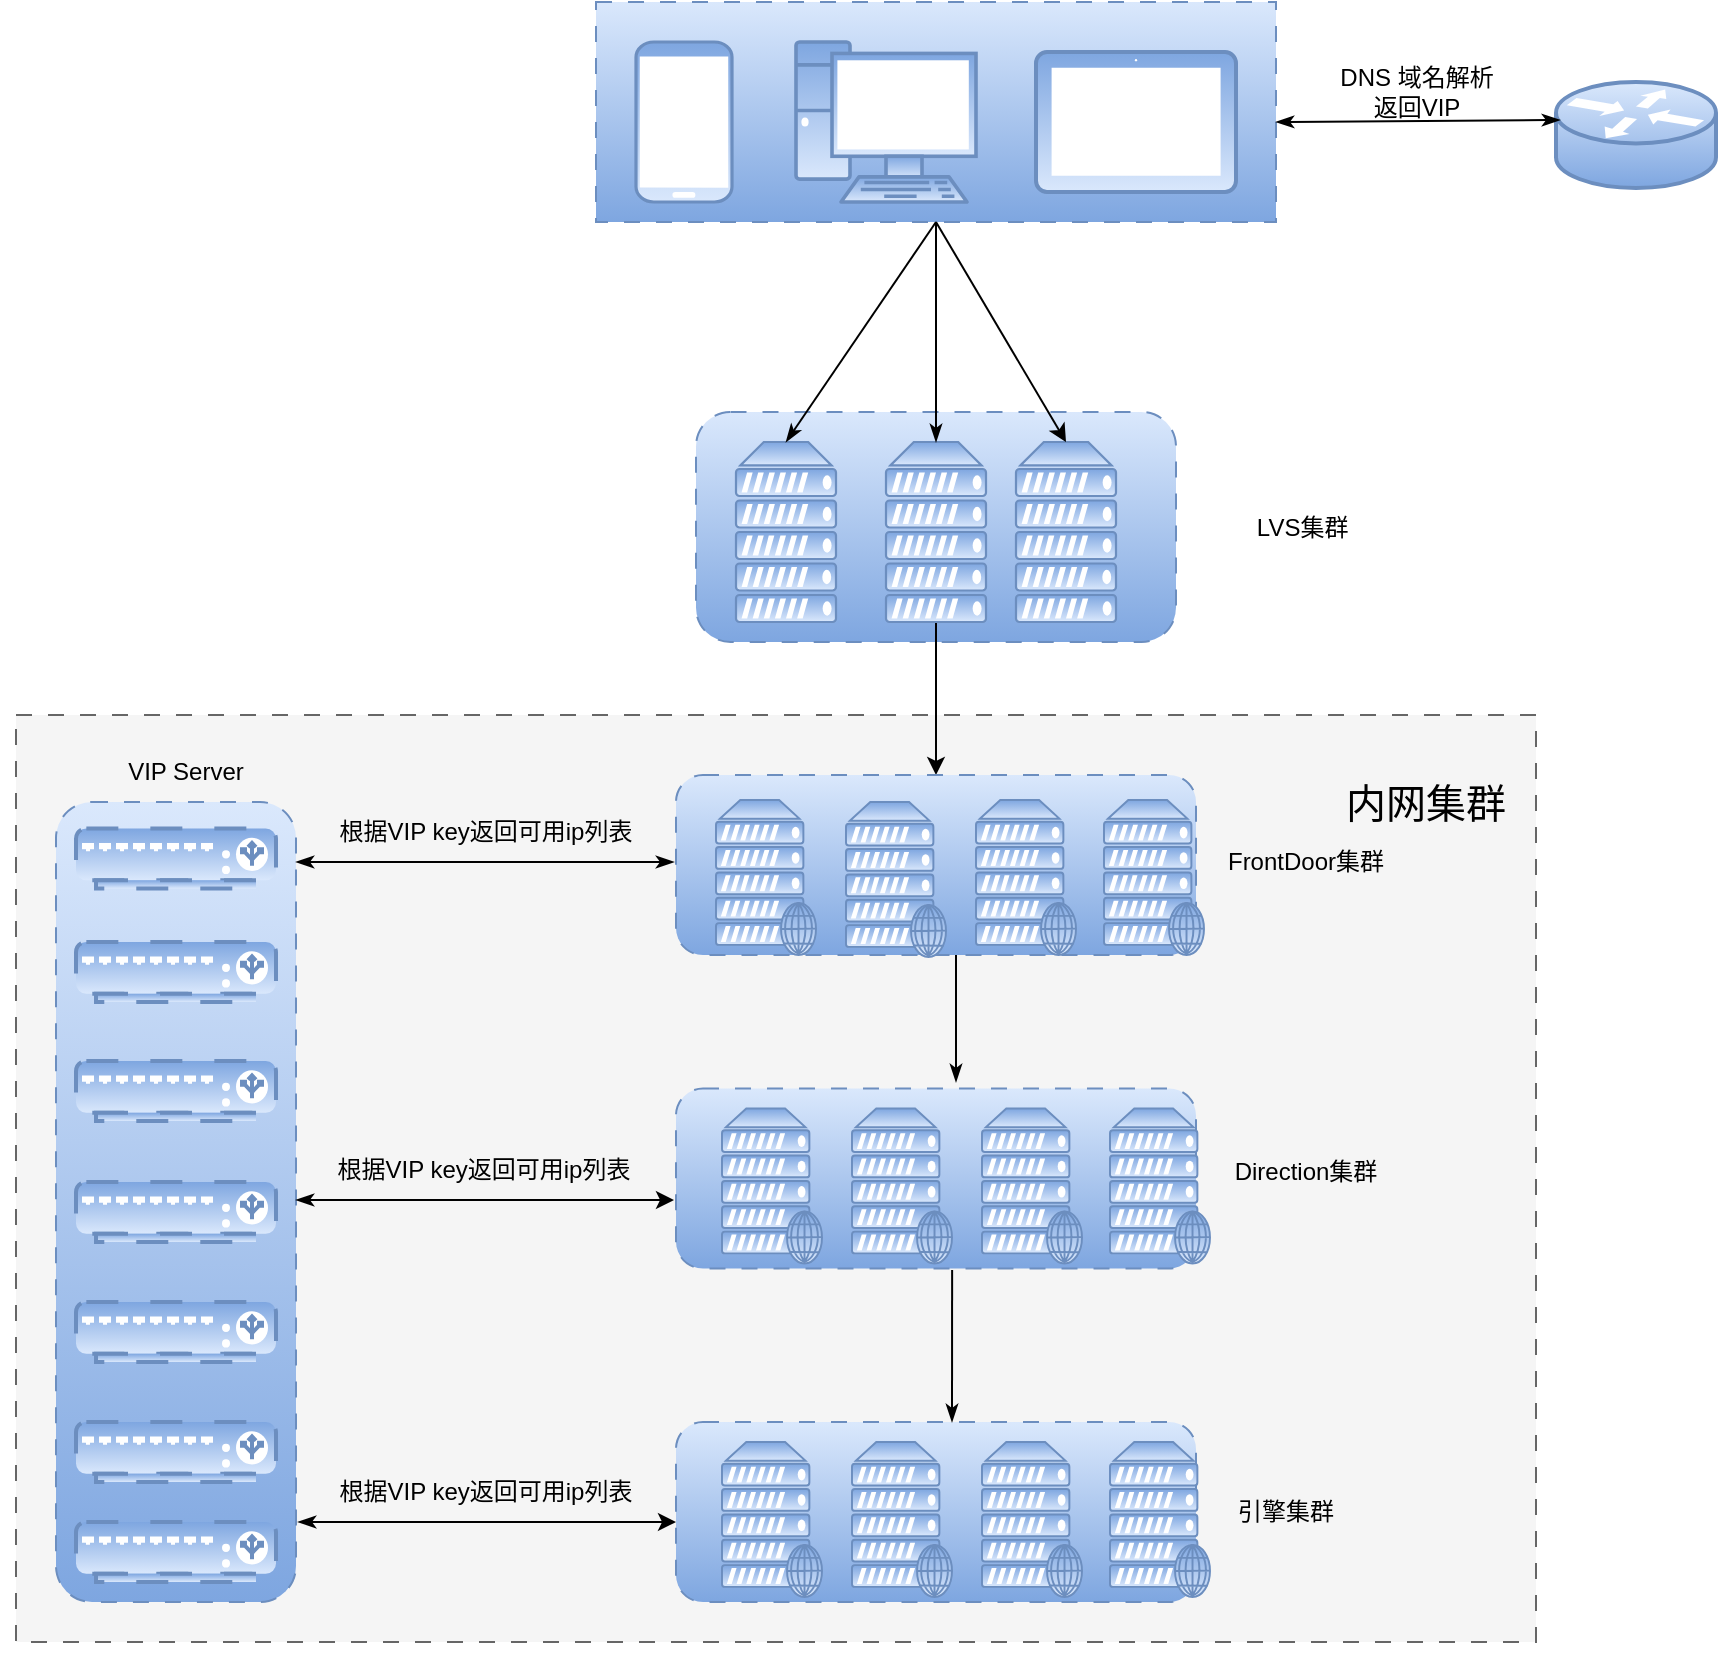 <mxfile version="21.0.2" type="github">
  <diagram id="OE4C1FlmMiVD_P9bkj5v" name="第 2 页">
    <mxGraphModel dx="1546" dy="835" grid="1" gridSize="10" guides="1" tooltips="1" connect="1" arrows="1" fold="1" page="1" pageScale="1" pageWidth="827" pageHeight="1169" math="0" shadow="0">
      <root>
        <mxCell id="0" />
        <mxCell id="1" parent="0" />
        <mxCell id="DwUHdm88fEw4uy0n-BkT-85" value="" style="group" parent="1" vertex="1" connectable="0">
          <mxGeometry x="500" y="170" width="850" height="820" as="geometry" />
        </mxCell>
        <mxCell id="DwUHdm88fEw4uy0n-BkT-75" value="" style="rounded=0;whiteSpace=wrap;html=1;dashed=1;dashPattern=8 8;fillColor=#f5f5f5;strokeColor=#666666;fontColor=#333333;" parent="DwUHdm88fEw4uy0n-BkT-85" vertex="1">
          <mxGeometry y="356.5" width="760" height="463.5" as="geometry" />
        </mxCell>
        <mxCell id="DwUHdm88fEw4uy0n-BkT-35" value="" style="rounded=1;whiteSpace=wrap;html=1;dashed=1;dashPattern=8 8;fillColor=#dae8fc;gradientColor=#7ea6e0;strokeColor=#6c8ebf;" parent="DwUHdm88fEw4uy0n-BkT-85" vertex="1">
          <mxGeometry x="20" y="400" width="120" height="400" as="geometry" />
        </mxCell>
        <mxCell id="DwUHdm88fEw4uy0n-BkT-13" value="" style="rounded=1;whiteSpace=wrap;html=1;dashed=1;dashPattern=8 8;fillColor=#dae8fc;gradientColor=#7ea6e0;strokeColor=#6c8ebf;" parent="DwUHdm88fEw4uy0n-BkT-85" vertex="1">
          <mxGeometry x="340" y="205" width="240" height="115" as="geometry" />
        </mxCell>
        <mxCell id="DwUHdm88fEw4uy0n-BkT-5" value="" style="rounded=0;whiteSpace=wrap;html=1;dashed=1;dashPattern=8 8;fillColor=#dae8fc;gradientColor=#7ea6e0;strokeColor=#6c8ebf;" parent="DwUHdm88fEw4uy0n-BkT-85" vertex="1">
          <mxGeometry x="290" width="340" height="110" as="geometry" />
        </mxCell>
        <mxCell id="JAS0rcEtX_ssPwYvnTY6-1" value="" style="shape=mxgraph.cisco.routers.router;html=1;dashed=0;strokeWidth=2;verticalLabelPosition=bottom;verticalAlign=top;fontFamily=Helvetica;fontSize=36;fillColor=#dae8fc;gradientColor=#7ea6e0;strokeColor=#6c8ebf;" parent="DwUHdm88fEw4uy0n-BkT-85" vertex="1">
          <mxGeometry x="770" y="40" width="80" height="53" as="geometry" />
        </mxCell>
        <mxCell id="BE5WXdWZNL40ZjaTnKKx-25" value="" style="endArrow=classicThin;html=1;rounded=0;entryX=0.025;entryY=0.358;entryDx=0;entryDy=0;entryPerimeter=0;endFill=1;startArrow=classicThin;startFill=1;" parent="DwUHdm88fEw4uy0n-BkT-85" target="JAS0rcEtX_ssPwYvnTY6-1" edge="1">
          <mxGeometry width="50" height="50" relative="1" as="geometry">
            <mxPoint x="630" y="60" as="sourcePoint" />
            <mxPoint x="410" y="180" as="targetPoint" />
          </mxGeometry>
        </mxCell>
        <mxCell id="DwUHdm88fEw4uy0n-BkT-4" value="DNS 域名解析&lt;br&gt;返回VIP" style="text;html=1;align=center;verticalAlign=middle;resizable=0;points=[];autosize=1;strokeColor=none;fillColor=none;" parent="DwUHdm88fEw4uy0n-BkT-85" vertex="1">
          <mxGeometry x="650" y="25" width="100" height="40" as="geometry" />
        </mxCell>
        <mxCell id="DwUHdm88fEw4uy0n-BkT-7" value="LVS集群&amp;nbsp;" style="text;html=1;strokeColor=none;fillColor=none;align=center;verticalAlign=middle;whiteSpace=wrap;rounded=0;" parent="DwUHdm88fEw4uy0n-BkT-85" vertex="1">
          <mxGeometry x="580" y="247.5" width="130" height="30" as="geometry" />
        </mxCell>
        <mxCell id="DwUHdm88fEw4uy0n-BkT-9" value="" style="verticalAlign=top;verticalLabelPosition=bottom;labelPosition=center;align=center;html=1;outlineConnect=0;fillColor=#dae8fc;strokeColor=#6c8ebf;gradientColor=#7ea6e0;gradientDirection=north;strokeWidth=2;shape=mxgraph.networks.server;" parent="DwUHdm88fEw4uy0n-BkT-85" vertex="1">
          <mxGeometry x="360" y="220" width="50" height="90" as="geometry" />
        </mxCell>
        <mxCell id="iC-HJO6leBHHmo9OM-_P-1" style="edgeStyle=orthogonalEdgeStyle;rounded=0;orthogonalLoop=1;jettySize=auto;html=1;entryX=0.5;entryY=0;entryDx=0;entryDy=0;" parent="DwUHdm88fEw4uy0n-BkT-85" source="DwUHdm88fEw4uy0n-BkT-10" target="DwUHdm88fEw4uy0n-BkT-52" edge="1">
          <mxGeometry relative="1" as="geometry" />
        </mxCell>
        <mxCell id="DwUHdm88fEw4uy0n-BkT-10" value="" style="verticalAlign=top;verticalLabelPosition=bottom;labelPosition=center;align=center;html=1;outlineConnect=0;fillColor=#dae8fc;strokeColor=#6c8ebf;gradientColor=#7ea6e0;gradientDirection=north;strokeWidth=2;shape=mxgraph.networks.server;" parent="DwUHdm88fEw4uy0n-BkT-85" vertex="1">
          <mxGeometry x="435" y="220" width="50" height="90" as="geometry" />
        </mxCell>
        <mxCell id="DwUHdm88fEw4uy0n-BkT-11" value="" style="verticalAlign=top;verticalLabelPosition=bottom;labelPosition=center;align=center;html=1;outlineConnect=0;fillColor=#dae8fc;strokeColor=#6c8ebf;gradientColor=#7ea6e0;gradientDirection=north;strokeWidth=2;shape=mxgraph.networks.server;" parent="DwUHdm88fEw4uy0n-BkT-85" vertex="1">
          <mxGeometry x="500" y="220" width="50" height="90" as="geometry" />
        </mxCell>
        <mxCell id="DwUHdm88fEw4uy0n-BkT-15" value="" style="endArrow=classic;html=1;rounded=0;exitX=0.5;exitY=1;exitDx=0;exitDy=0;entryX=0.5;entryY=0;entryDx=0;entryDy=0;entryPerimeter=0;" parent="DwUHdm88fEw4uy0n-BkT-85" source="DwUHdm88fEw4uy0n-BkT-5" target="DwUHdm88fEw4uy0n-BkT-11" edge="1">
          <mxGeometry width="50" height="50" relative="1" as="geometry">
            <mxPoint x="520" y="200" as="sourcePoint" />
            <mxPoint x="570" y="150" as="targetPoint" />
          </mxGeometry>
        </mxCell>
        <mxCell id="DwUHdm88fEw4uy0n-BkT-16" value="" style="verticalAlign=top;verticalLabelPosition=bottom;labelPosition=center;align=center;html=1;outlineConnect=0;fillColor=#dae8fc;strokeColor=#6c8ebf;gradientColor=#7ea6e0;gradientDirection=north;strokeWidth=2;shape=mxgraph.networks.load_balancer;dashed=1;dashPattern=8 8;" parent="DwUHdm88fEw4uy0n-BkT-85" vertex="1">
          <mxGeometry x="30" y="413.25" width="100" height="30" as="geometry" />
        </mxCell>
        <mxCell id="DwUHdm88fEw4uy0n-BkT-33" value="" style="verticalAlign=top;verticalLabelPosition=bottom;labelPosition=center;align=center;html=1;outlineConnect=0;fillColor=#dae8fc;strokeColor=#6c8ebf;gradientColor=#7ea6e0;gradientDirection=north;strokeWidth=2;shape=mxgraph.networks.load_balancer;dashed=1;dashPattern=8 8;" parent="DwUHdm88fEw4uy0n-BkT-85" vertex="1">
          <mxGeometry x="30" y="529.5" width="100" height="30" as="geometry" />
        </mxCell>
        <mxCell id="DwUHdm88fEw4uy0n-BkT-34" value="" style="verticalAlign=top;verticalLabelPosition=bottom;labelPosition=center;align=center;html=1;outlineConnect=0;fillColor=#dae8fc;strokeColor=#6c8ebf;gradientColor=#7ea6e0;gradientDirection=north;strokeWidth=2;shape=mxgraph.networks.load_balancer;dashed=1;dashPattern=8 8;" parent="DwUHdm88fEw4uy0n-BkT-85" vertex="1">
          <mxGeometry x="30" y="650" width="100" height="30" as="geometry" />
        </mxCell>
        <mxCell id="DwUHdm88fEw4uy0n-BkT-36" style="edgeStyle=none;rounded=0;orthogonalLoop=1;jettySize=auto;html=1;startArrow=classicThin;startFill=1;endArrow=classicThin;endFill=1;" parent="DwUHdm88fEw4uy0n-BkT-85" edge="1">
          <mxGeometry relative="1" as="geometry">
            <mxPoint x="329" y="430" as="sourcePoint" />
            <mxPoint x="140" y="430" as="targetPoint" />
          </mxGeometry>
        </mxCell>
        <mxCell id="DwUHdm88fEw4uy0n-BkT-37" value="" style="verticalAlign=top;verticalLabelPosition=bottom;labelPosition=center;align=center;html=1;outlineConnect=0;fillColor=#dae8fc;strokeColor=#6c8ebf;gradientColor=#7ea6e0;gradientDirection=north;strokeWidth=2;shape=mxgraph.networks.load_balancer;dashed=1;dashPattern=8 8;" parent="DwUHdm88fEw4uy0n-BkT-85" vertex="1">
          <mxGeometry x="30" y="470" width="100" height="30" as="geometry" />
        </mxCell>
        <mxCell id="DwUHdm88fEw4uy0n-BkT-38" value="" style="verticalAlign=top;verticalLabelPosition=bottom;labelPosition=center;align=center;html=1;outlineConnect=0;fillColor=#dae8fc;strokeColor=#6c8ebf;gradientColor=#7ea6e0;gradientDirection=north;strokeWidth=2;shape=mxgraph.networks.load_balancer;dashed=1;dashPattern=8 8;" parent="DwUHdm88fEw4uy0n-BkT-85" vertex="1">
          <mxGeometry x="30" y="590" width="100" height="30" as="geometry" />
        </mxCell>
        <mxCell id="DwUHdm88fEw4uy0n-BkT-39" value="VIP Server" style="text;html=1;strokeColor=none;fillColor=none;align=center;verticalAlign=middle;whiteSpace=wrap;rounded=0;" parent="DwUHdm88fEw4uy0n-BkT-85" vertex="1">
          <mxGeometry x="20" y="370" width="130" height="30" as="geometry" />
        </mxCell>
        <mxCell id="DwUHdm88fEw4uy0n-BkT-40" value="根据VIP key返回可用ip列表" style="text;html=1;strokeColor=none;fillColor=none;align=center;verticalAlign=middle;whiteSpace=wrap;rounded=0;" parent="DwUHdm88fEw4uy0n-BkT-85" vertex="1">
          <mxGeometry x="160" y="400" width="150" height="30" as="geometry" />
        </mxCell>
        <mxCell id="DwUHdm88fEw4uy0n-BkT-68" style="edgeStyle=none;rounded=0;orthogonalLoop=1;jettySize=auto;html=1;startArrow=none;startFill=0;endArrow=classicThin;endFill=1;" parent="DwUHdm88fEw4uy0n-BkT-85" edge="1">
          <mxGeometry relative="1" as="geometry">
            <mxPoint x="470" y="470" as="sourcePoint" />
            <mxPoint x="470" y="540" as="targetPoint" />
          </mxGeometry>
        </mxCell>
        <mxCell id="DwUHdm88fEw4uy0n-BkT-52" value="" style="rounded=1;whiteSpace=wrap;html=1;dashed=1;dashPattern=8 8;fillColor=#dae8fc;strokeColor=#6c8ebf;gradientColor=#7ea6e0;" parent="DwUHdm88fEw4uy0n-BkT-85" vertex="1">
          <mxGeometry x="330" y="386.5" width="260" height="90" as="geometry" />
        </mxCell>
        <mxCell id="BE5WXdWZNL40ZjaTnKKx-21" value="" style="verticalAlign=top;verticalLabelPosition=bottom;labelPosition=center;align=center;html=1;outlineConnect=0;fillColor=#dae8fc;strokeColor=#6c8ebf;gradientColor=#7ea6e0;gradientDirection=north;strokeWidth=2;shape=mxgraph.networks.web_server;" parent="DwUHdm88fEw4uy0n-BkT-85" vertex="1">
          <mxGeometry x="350" y="399" width="50" height="77.5" as="geometry" />
        </mxCell>
        <mxCell id="DwUHdm88fEw4uy0n-BkT-41" value="" style="verticalAlign=top;verticalLabelPosition=bottom;labelPosition=center;align=center;html=1;outlineConnect=0;fillColor=#dae8fc;strokeColor=#6c8ebf;gradientColor=#7ea6e0;gradientDirection=north;strokeWidth=2;shape=mxgraph.networks.web_server;" parent="DwUHdm88fEw4uy0n-BkT-85" vertex="1">
          <mxGeometry x="415" y="400" width="50" height="77.5" as="geometry" />
        </mxCell>
        <mxCell id="DwUHdm88fEw4uy0n-BkT-42" value="" style="verticalAlign=top;verticalLabelPosition=bottom;labelPosition=center;align=center;html=1;outlineConnect=0;fillColor=#dae8fc;strokeColor=#6c8ebf;gradientColor=#7ea6e0;gradientDirection=north;strokeWidth=2;shape=mxgraph.networks.web_server;" parent="DwUHdm88fEw4uy0n-BkT-85" vertex="1">
          <mxGeometry x="480" y="399" width="50" height="77.5" as="geometry" />
        </mxCell>
        <mxCell id="DwUHdm88fEw4uy0n-BkT-54" style="edgeStyle=none;rounded=0;orthogonalLoop=1;jettySize=auto;html=1;exitX=0.75;exitY=0;exitDx=0;exitDy=0;startArrow=classicThin;startFill=1;endArrow=classicThin;endFill=1;" parent="DwUHdm88fEw4uy0n-BkT-85" source="DwUHdm88fEw4uy0n-BkT-52" target="DwUHdm88fEw4uy0n-BkT-52" edge="1">
          <mxGeometry relative="1" as="geometry" />
        </mxCell>
        <mxCell id="DwUHdm88fEw4uy0n-BkT-57" value="" style="verticalAlign=top;verticalLabelPosition=bottom;labelPosition=center;align=center;html=1;outlineConnect=0;fillColor=#dae8fc;strokeColor=#6c8ebf;gradientColor=#7ea6e0;gradientDirection=north;strokeWidth=2;shape=mxgraph.networks.web_server;" parent="DwUHdm88fEw4uy0n-BkT-85" vertex="1">
          <mxGeometry x="544" y="399" width="50" height="77.5" as="geometry" />
        </mxCell>
        <mxCell id="DwUHdm88fEw4uy0n-BkT-82" style="edgeStyle=none;rounded=0;orthogonalLoop=1;jettySize=auto;html=1;startArrow=classic;startFill=1;endArrow=classicThin;endFill=1;" parent="DwUHdm88fEw4uy0n-BkT-85" edge="1">
          <mxGeometry relative="1" as="geometry">
            <mxPoint x="330" y="760" as="sourcePoint" />
            <mxPoint x="141" y="760" as="targetPoint" />
          </mxGeometry>
        </mxCell>
        <mxCell id="DwUHdm88fEw4uy0n-BkT-69" value="" style="verticalAlign=top;verticalLabelPosition=bottom;labelPosition=center;align=center;html=1;outlineConnect=0;fillColor=#dae8fc;strokeColor=#6c8ebf;gradientColor=#7ea6e0;gradientDirection=north;strokeWidth=2;shape=mxgraph.networks.load_balancer;dashed=1;dashPattern=8 8;" parent="DwUHdm88fEw4uy0n-BkT-85" vertex="1">
          <mxGeometry x="30" y="760" width="100" height="30" as="geometry" />
        </mxCell>
        <mxCell id="DwUHdm88fEw4uy0n-BkT-70" value="" style="verticalAlign=top;verticalLabelPosition=bottom;labelPosition=center;align=center;html=1;outlineConnect=0;fillColor=#dae8fc;strokeColor=#6c8ebf;gradientColor=#7ea6e0;gradientDirection=north;strokeWidth=2;shape=mxgraph.networks.load_balancer;dashed=1;dashPattern=8 8;" parent="DwUHdm88fEw4uy0n-BkT-85" vertex="1">
          <mxGeometry x="30" y="710" width="100" height="30" as="geometry" />
        </mxCell>
        <mxCell id="DwUHdm88fEw4uy0n-BkT-71" value="FrontDoor集群" style="text;html=1;strokeColor=none;fillColor=none;align=center;verticalAlign=middle;whiteSpace=wrap;rounded=0;" parent="DwUHdm88fEw4uy0n-BkT-85" vertex="1">
          <mxGeometry x="580" y="415" width="130" height="30" as="geometry" />
        </mxCell>
        <mxCell id="DwUHdm88fEw4uy0n-BkT-72" value="引擎集群" style="text;html=1;strokeColor=none;fillColor=none;align=center;verticalAlign=middle;whiteSpace=wrap;rounded=0;" parent="DwUHdm88fEw4uy0n-BkT-85" vertex="1">
          <mxGeometry x="570" y="740" width="130" height="30" as="geometry" />
        </mxCell>
        <mxCell id="DwUHdm88fEw4uy0n-BkT-76" style="edgeStyle=none;rounded=0;orthogonalLoop=1;jettySize=auto;html=1;exitX=0;exitY=1;exitDx=0;exitDy=0;startArrow=none;startFill=0;endArrow=classicThin;endFill=1;" parent="DwUHdm88fEw4uy0n-BkT-85" source="DwUHdm88fEw4uy0n-BkT-75" target="DwUHdm88fEw4uy0n-BkT-75" edge="1">
          <mxGeometry relative="1" as="geometry" />
        </mxCell>
        <mxCell id="DwUHdm88fEw4uy0n-BkT-12" style="edgeStyle=none;rounded=0;orthogonalLoop=1;jettySize=auto;html=1;exitX=0.5;exitY=1;exitDx=0;exitDy=0;startArrow=none;startFill=0;endArrow=classicThin;endFill=1;entryX=0.5;entryY=0;entryDx=0;entryDy=0;entryPerimeter=0;" parent="DwUHdm88fEw4uy0n-BkT-85" source="DwUHdm88fEw4uy0n-BkT-5" target="DwUHdm88fEw4uy0n-BkT-9" edge="1">
          <mxGeometry relative="1" as="geometry">
            <mxPoint x="400" y="200" as="targetPoint" />
          </mxGeometry>
        </mxCell>
        <mxCell id="DwUHdm88fEw4uy0n-BkT-77" style="edgeStyle=none;rounded=0;orthogonalLoop=1;jettySize=auto;html=1;exitX=0.5;exitY=1;exitDx=0;exitDy=0;startArrow=none;startFill=0;endArrow=classicThin;endFill=1;" parent="DwUHdm88fEw4uy0n-BkT-85" source="DwUHdm88fEw4uy0n-BkT-75" target="DwUHdm88fEw4uy0n-BkT-75" edge="1">
          <mxGeometry relative="1" as="geometry" />
        </mxCell>
        <mxCell id="DwUHdm88fEw4uy0n-BkT-6" style="edgeStyle=none;rounded=0;orthogonalLoop=1;jettySize=auto;html=1;exitX=0.5;exitY=1;exitDx=0;exitDy=0;entryX=0.5;entryY=0;entryDx=0;entryDy=0;entryPerimeter=0;startArrow=none;startFill=0;endArrow=classicThin;endFill=1;" parent="DwUHdm88fEw4uy0n-BkT-85" source="DwUHdm88fEw4uy0n-BkT-5" target="DwUHdm88fEw4uy0n-BkT-10" edge="1">
          <mxGeometry relative="1" as="geometry">
            <mxPoint x="460" y="190" as="targetPoint" />
          </mxGeometry>
        </mxCell>
        <mxCell id="DwUHdm88fEw4uy0n-BkT-78" style="edgeStyle=none;rounded=0;orthogonalLoop=1;jettySize=auto;html=1;exitX=1;exitY=1;exitDx=0;exitDy=0;startArrow=none;startFill=0;endArrow=classicThin;endFill=1;" parent="DwUHdm88fEw4uy0n-BkT-85" source="DwUHdm88fEw4uy0n-BkT-75" target="DwUHdm88fEw4uy0n-BkT-75" edge="1">
          <mxGeometry relative="1" as="geometry" />
        </mxCell>
        <mxCell id="DwUHdm88fEw4uy0n-BkT-83" value="根据VIP key返回可用ip列表" style="text;html=1;strokeColor=none;fillColor=none;align=center;verticalAlign=middle;whiteSpace=wrap;rounded=0;" parent="DwUHdm88fEw4uy0n-BkT-85" vertex="1">
          <mxGeometry x="160" y="730" width="150" height="30" as="geometry" />
        </mxCell>
        <mxCell id="DwUHdm88fEw4uy0n-BkT-84" value="&lt;font style=&quot;font-size: 20px;&quot;&gt;内网集群&lt;/font&gt;" style="text;html=1;strokeColor=none;fillColor=none;align=center;verticalAlign=middle;whiteSpace=wrap;rounded=0;" parent="DwUHdm88fEw4uy0n-BkT-85" vertex="1">
          <mxGeometry x="630" y="360" width="150" height="80" as="geometry" />
        </mxCell>
        <mxCell id="BE5WXdWZNL40ZjaTnKKx-14" value="" style="verticalAlign=top;verticalLabelPosition=bottom;labelPosition=center;align=center;html=1;outlineConnect=0;fillColor=#dae8fc;strokeColor=#6c8ebf;gradientColor=#7ea6e0;gradientDirection=north;strokeWidth=2;shape=mxgraph.networks.pc;movable=1;resizable=1;rotatable=1;deletable=1;editable=1;locked=0;connectable=1;" parent="DwUHdm88fEw4uy0n-BkT-85" vertex="1">
          <mxGeometry x="390" y="20" width="90" height="80" as="geometry" />
        </mxCell>
        <mxCell id="BE5WXdWZNL40ZjaTnKKx-15" value="" style="verticalAlign=top;verticalLabelPosition=bottom;labelPosition=center;align=center;html=1;outlineConnect=0;fillColor=#dae8fc;strokeColor=#6c8ebf;gradientColor=#7ea6e0;gradientDirection=north;strokeWidth=2;shape=mxgraph.networks.mobile;movable=1;resizable=1;rotatable=1;deletable=1;editable=1;locked=0;connectable=1;" parent="DwUHdm88fEw4uy0n-BkT-85" vertex="1">
          <mxGeometry x="310" y="20" width="48" height="80" as="geometry" />
        </mxCell>
        <mxCell id="BE5WXdWZNL40ZjaTnKKx-17" value="" style="verticalAlign=top;verticalLabelPosition=bottom;labelPosition=center;align=center;html=1;outlineConnect=0;fillColor=#dae8fc;strokeColor=#6c8ebf;gradientColor=#7ea6e0;gradientDirection=north;strokeWidth=2;shape=mxgraph.networks.tablet;movable=1;resizable=1;rotatable=1;deletable=1;editable=1;locked=0;connectable=1;" parent="DwUHdm88fEw4uy0n-BkT-85" vertex="1">
          <mxGeometry x="510" y="25" width="100" height="70" as="geometry" />
        </mxCell>
        <mxCell id="-JDEevKfmv0RGfHEk7cI-2" value="" style="group" vertex="1" connectable="0" parent="DwUHdm88fEw4uy0n-BkT-85">
          <mxGeometry x="330" y="543.25" width="267" height="90" as="geometry" />
        </mxCell>
        <mxCell id="-JDEevKfmv0RGfHEk7cI-3" value="" style="rounded=1;whiteSpace=wrap;html=1;dashed=1;dashPattern=8 8;fillColor=#dae8fc;gradientColor=#7ea6e0;strokeColor=#6c8ebf;" vertex="1" parent="-JDEevKfmv0RGfHEk7cI-2">
          <mxGeometry width="260" height="90" as="geometry" />
        </mxCell>
        <mxCell id="-JDEevKfmv0RGfHEk7cI-4" value="" style="verticalAlign=top;verticalLabelPosition=bottom;labelPosition=center;align=center;html=1;outlineConnect=0;fillColor=#dae8fc;strokeColor=#6c8ebf;gradientColor=#7ea6e0;gradientDirection=north;strokeWidth=2;shape=mxgraph.networks.web_server;" vertex="1" parent="-JDEevKfmv0RGfHEk7cI-2">
          <mxGeometry x="23" y="10" width="50" height="77.5" as="geometry" />
        </mxCell>
        <mxCell id="-JDEevKfmv0RGfHEk7cI-5" value="" style="verticalAlign=top;verticalLabelPosition=bottom;labelPosition=center;align=center;html=1;outlineConnect=0;fillColor=#dae8fc;strokeColor=#6c8ebf;gradientColor=#7ea6e0;gradientDirection=north;strokeWidth=2;shape=mxgraph.networks.web_server;" vertex="1" parent="-JDEevKfmv0RGfHEk7cI-2">
          <mxGeometry x="88" y="10" width="50" height="77.5" as="geometry" />
        </mxCell>
        <mxCell id="-JDEevKfmv0RGfHEk7cI-6" value="" style="verticalAlign=top;verticalLabelPosition=bottom;labelPosition=center;align=center;html=1;outlineConnect=0;fillColor=#dae8fc;strokeColor=#6c8ebf;gradientColor=#7ea6e0;gradientDirection=north;strokeWidth=2;shape=mxgraph.networks.web_server;" vertex="1" parent="-JDEevKfmv0RGfHEk7cI-2">
          <mxGeometry x="153" y="10" width="50" height="77.5" as="geometry" />
        </mxCell>
        <mxCell id="-JDEevKfmv0RGfHEk7cI-7" value="" style="verticalAlign=top;verticalLabelPosition=bottom;labelPosition=center;align=center;html=1;outlineConnect=0;fillColor=#dae8fc;strokeColor=#6c8ebf;gradientColor=#7ea6e0;gradientDirection=north;strokeWidth=2;shape=mxgraph.networks.web_server;" vertex="1" parent="-JDEevKfmv0RGfHEk7cI-2">
          <mxGeometry x="217" y="10" width="50" height="77.5" as="geometry" />
        </mxCell>
        <mxCell id="-JDEevKfmv0RGfHEk7cI-1" value="" style="group" vertex="1" connectable="0" parent="DwUHdm88fEw4uy0n-BkT-85">
          <mxGeometry x="330" y="710" width="267" height="90" as="geometry" />
        </mxCell>
        <mxCell id="DwUHdm88fEw4uy0n-BkT-67" value="" style="rounded=1;whiteSpace=wrap;html=1;dashed=1;dashPattern=8 8;fillColor=#dae8fc;gradientColor=#7ea6e0;strokeColor=#6c8ebf;" parent="-JDEevKfmv0RGfHEk7cI-1" vertex="1">
          <mxGeometry width="260" height="90" as="geometry" />
        </mxCell>
        <mxCell id="DwUHdm88fEw4uy0n-BkT-63" value="" style="verticalAlign=top;verticalLabelPosition=bottom;labelPosition=center;align=center;html=1;outlineConnect=0;fillColor=#dae8fc;strokeColor=#6c8ebf;gradientColor=#7ea6e0;gradientDirection=north;strokeWidth=2;shape=mxgraph.networks.web_server;" parent="-JDEevKfmv0RGfHEk7cI-1" vertex="1">
          <mxGeometry x="23" y="10" width="50" height="77.5" as="geometry" />
        </mxCell>
        <mxCell id="DwUHdm88fEw4uy0n-BkT-64" value="" style="verticalAlign=top;verticalLabelPosition=bottom;labelPosition=center;align=center;html=1;outlineConnect=0;fillColor=#dae8fc;strokeColor=#6c8ebf;gradientColor=#7ea6e0;gradientDirection=north;strokeWidth=2;shape=mxgraph.networks.web_server;" parent="-JDEevKfmv0RGfHEk7cI-1" vertex="1">
          <mxGeometry x="88" y="10" width="50" height="77.5" as="geometry" />
        </mxCell>
        <mxCell id="DwUHdm88fEw4uy0n-BkT-65" value="" style="verticalAlign=top;verticalLabelPosition=bottom;labelPosition=center;align=center;html=1;outlineConnect=0;fillColor=#dae8fc;strokeColor=#6c8ebf;gradientColor=#7ea6e0;gradientDirection=north;strokeWidth=2;shape=mxgraph.networks.web_server;" parent="-JDEevKfmv0RGfHEk7cI-1" vertex="1">
          <mxGeometry x="153" y="10" width="50" height="77.5" as="geometry" />
        </mxCell>
        <mxCell id="DwUHdm88fEw4uy0n-BkT-66" value="" style="verticalAlign=top;verticalLabelPosition=bottom;labelPosition=center;align=center;html=1;outlineConnect=0;fillColor=#dae8fc;strokeColor=#6c8ebf;gradientColor=#7ea6e0;gradientDirection=north;strokeWidth=2;shape=mxgraph.networks.web_server;" parent="-JDEevKfmv0RGfHEk7cI-1" vertex="1">
          <mxGeometry x="217" y="10" width="50" height="77.5" as="geometry" />
        </mxCell>
        <mxCell id="-JDEevKfmv0RGfHEk7cI-9" style="edgeStyle=none;rounded=0;orthogonalLoop=1;jettySize=auto;html=1;startArrow=none;startFill=0;endArrow=classicThin;endFill=1;exitX=0.531;exitY=1.008;exitDx=0;exitDy=0;exitPerimeter=0;" edge="1" parent="DwUHdm88fEw4uy0n-BkT-85" source="-JDEevKfmv0RGfHEk7cI-3">
          <mxGeometry relative="1" as="geometry">
            <mxPoint x="470" y="487" as="sourcePoint" />
            <mxPoint x="468" y="710" as="targetPoint" />
          </mxGeometry>
        </mxCell>
        <mxCell id="-JDEevKfmv0RGfHEk7cI-10" value="Direction集群" style="text;html=1;strokeColor=none;fillColor=none;align=center;verticalAlign=middle;whiteSpace=wrap;rounded=0;" vertex="1" parent="DwUHdm88fEw4uy0n-BkT-85">
          <mxGeometry x="580" y="570" width="130" height="30" as="geometry" />
        </mxCell>
        <mxCell id="-JDEevKfmv0RGfHEk7cI-11" style="edgeStyle=none;rounded=0;orthogonalLoop=1;jettySize=auto;html=1;startArrow=classic;startFill=1;endArrow=classicThin;endFill=1;" edge="1" parent="DwUHdm88fEw4uy0n-BkT-85">
          <mxGeometry relative="1" as="geometry">
            <mxPoint x="329" y="599" as="sourcePoint" />
            <mxPoint x="140" y="599" as="targetPoint" />
          </mxGeometry>
        </mxCell>
        <mxCell id="-JDEevKfmv0RGfHEk7cI-12" value="根据VIP key返回可用ip列表" style="text;html=1;strokeColor=none;fillColor=none;align=center;verticalAlign=middle;whiteSpace=wrap;rounded=0;" vertex="1" parent="DwUHdm88fEw4uy0n-BkT-85">
          <mxGeometry x="159" y="569" width="150" height="30" as="geometry" />
        </mxCell>
      </root>
    </mxGraphModel>
  </diagram>
</mxfile>
